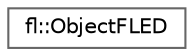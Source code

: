 digraph "Graphical Class Hierarchy"
{
 // LATEX_PDF_SIZE
  bgcolor="transparent";
  edge [fontname=Helvetica,fontsize=10,labelfontname=Helvetica,labelfontsize=10];
  node [fontname=Helvetica,fontsize=10,shape=box,height=0.2,width=0.4];
  rankdir="LR";
  Node0 [id="Node000000",label="fl::ObjectFLED",height=0.2,width=0.4,color="grey40", fillcolor="white", style="filled",URL="$d9/d33/classfl_1_1_object_f_l_e_d.html",tooltip=" "];
}
